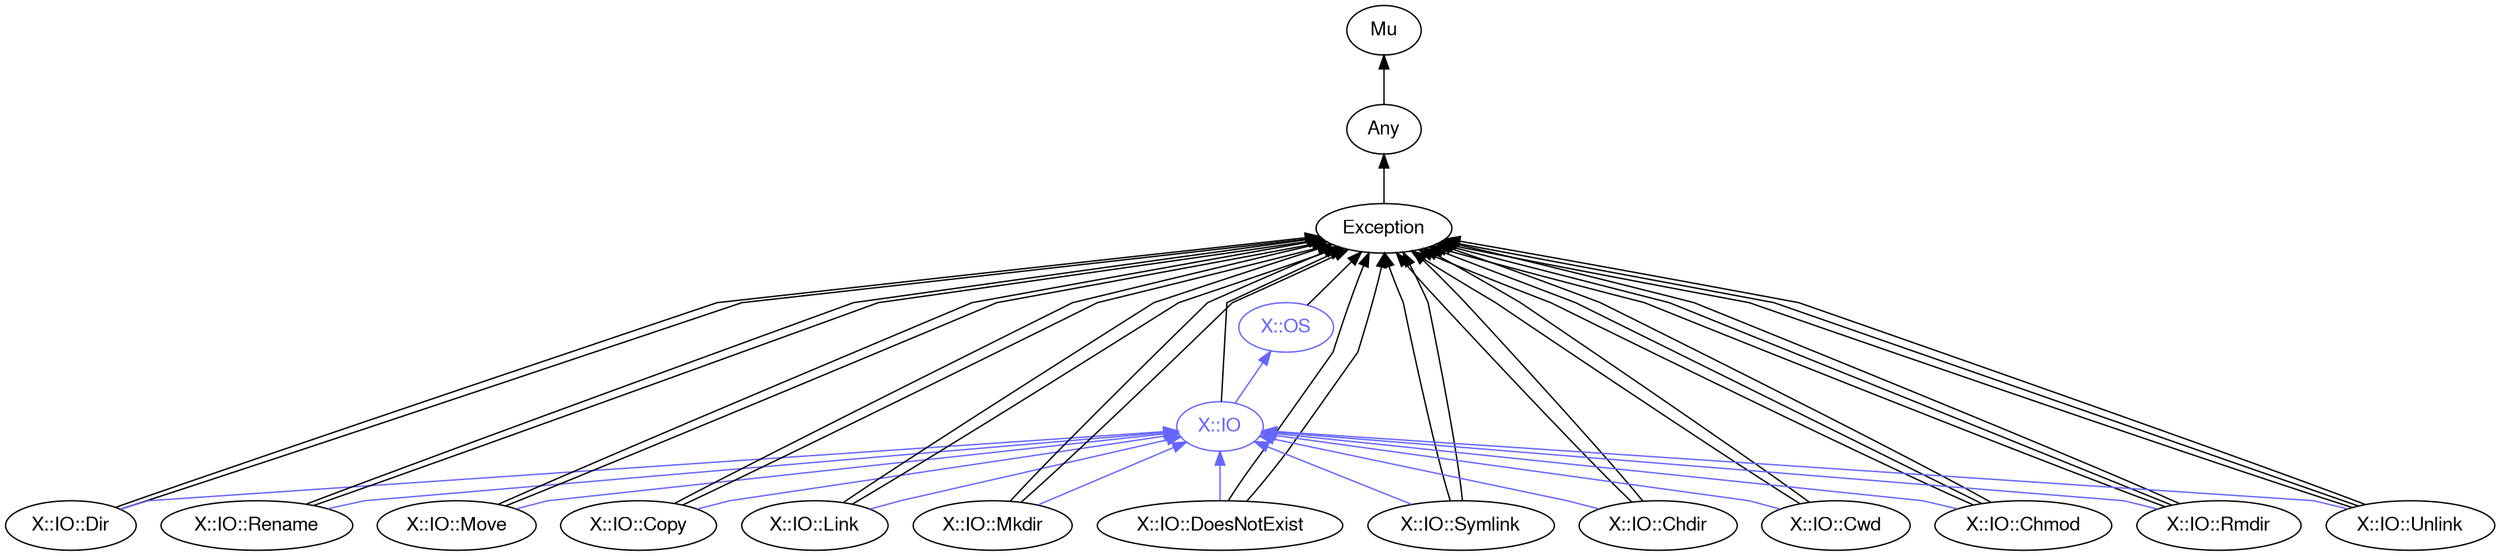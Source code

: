 digraph "perl6-type-graph" {
    rankdir=BT;
    splines=polyline;
    overlap=false; 
    // Types
    "X::OS" [color="#6666FF", fontcolor="#6666FF", href="/type/X::OS", fontname="FreeSans"];
    "Mu" [color="#000000", fontcolor="#000000", href="/type/Mu", fontname="FreeSans"];
    "Any" [color="#000000", fontcolor="#000000", href="/type/Any", fontname="FreeSans"];
    "Exception" [color="#000000", fontcolor="#000000", href="/type/Exception", fontname="FreeSans"];
    "X::IO" [color="#6666FF", fontcolor="#6666FF", href="/type/X::IO", fontname="FreeSans"];
    "X::IO::Dir" [color="#000000", fontcolor="#000000", href="/type/X::IO::Dir", fontname="FreeSans"];
    "X::IO::Rename" [color="#000000", fontcolor="#000000", href="/type/X::IO::Rename", fontname="FreeSans"];
    "X::IO::Move" [color="#000000", fontcolor="#000000", href="/type/X::IO::Move", fontname="FreeSans"];
    "X::IO::Copy" [color="#000000", fontcolor="#000000", href="/type/X::IO::Copy", fontname="FreeSans"];
    "X::IO::Link" [color="#000000", fontcolor="#000000", href="/type/X::IO::Link", fontname="FreeSans"];
    "X::IO::Mkdir" [color="#000000", fontcolor="#000000", href="/type/X::IO::Mkdir", fontname="FreeSans"];
    "X::IO::DoesNotExist" [color="#000000", fontcolor="#000000", href="/type/X::IO::DoesNotExist", fontname="FreeSans"];
    "X::IO::Symlink" [color="#000000", fontcolor="#000000", href="/type/X::IO::Symlink", fontname="FreeSans"];
    "X::IO::Chdir" [color="#000000", fontcolor="#000000", href="/type/X::IO::Chdir", fontname="FreeSans"];
    "X::IO::Cwd" [color="#000000", fontcolor="#000000", href="/type/X::IO::Cwd", fontname="FreeSans"];
    "X::IO::Chmod" [color="#000000", fontcolor="#000000", href="/type/X::IO::Chmod", fontname="FreeSans"];
    "X::IO::Rmdir" [color="#000000", fontcolor="#000000", href="/type/X::IO::Rmdir", fontname="FreeSans"];
    "X::IO::Unlink" [color="#000000", fontcolor="#000000", href="/type/X::IO::Unlink", fontname="FreeSans"];

    // Superclasses
    "X::OS" -> "Exception" [color="#000000"];
    "Any" -> "Mu" [color="#000000"];
    "Exception" -> "Any" [color="#000000"];
    "X::IO" -> "Exception" [color="#000000"];
    "X::IO::Dir" -> "Exception" [color="#000000"];
    "X::IO::Dir" -> "Exception" [color="#000000"];
    "X::IO::Rename" -> "Exception" [color="#000000"];
    "X::IO::Rename" -> "Exception" [color="#000000"];
    "X::IO::Move" -> "Exception" [color="#000000"];
    "X::IO::Move" -> "Exception" [color="#000000"];
    "X::IO::Copy" -> "Exception" [color="#000000"];
    "X::IO::Copy" -> "Exception" [color="#000000"];
    "X::IO::Link" -> "Exception" [color="#000000"];
    "X::IO::Link" -> "Exception" [color="#000000"];
    "X::IO::Mkdir" -> "Exception" [color="#000000"];
    "X::IO::Mkdir" -> "Exception" [color="#000000"];
    "X::IO::DoesNotExist" -> "Exception" [color="#000000"];
    "X::IO::DoesNotExist" -> "Exception" [color="#000000"];
    "X::IO::Symlink" -> "Exception" [color="#000000"];
    "X::IO::Symlink" -> "Exception" [color="#000000"];
    "X::IO::Chdir" -> "Exception" [color="#000000"];
    "X::IO::Chdir" -> "Exception" [color="#000000"];
    "X::IO::Cwd" -> "Exception" [color="#000000"];
    "X::IO::Cwd" -> "Exception" [color="#000000"];
    "X::IO::Chmod" -> "Exception" [color="#000000"];
    "X::IO::Chmod" -> "Exception" [color="#000000"];
    "X::IO::Chmod" -> "Exception" [color="#000000"];
    "X::IO::Rmdir" -> "Exception" [color="#000000"];
    "X::IO::Rmdir" -> "Exception" [color="#000000"];
    "X::IO::Rmdir" -> "Exception" [color="#000000"];
    "X::IO::Unlink" -> "Exception" [color="#000000"];
    "X::IO::Unlink" -> "Exception" [color="#000000"];
    "X::IO::Unlink" -> "Exception" [color="#000000"];

    // Roles
    "X::IO" -> "X::OS" [color="#6666FF"];
    "X::IO::Dir" -> "X::IO" [color="#6666FF"];
    "X::IO::Rename" -> "X::IO" [color="#6666FF"];
    "X::IO::Move" -> "X::IO" [color="#6666FF"];
    "X::IO::Copy" -> "X::IO" [color="#6666FF"];
    "X::IO::Link" -> "X::IO" [color="#6666FF"];
    "X::IO::Mkdir" -> "X::IO" [color="#6666FF"];
    "X::IO::DoesNotExist" -> "X::IO" [color="#6666FF"];
    "X::IO::Symlink" -> "X::IO" [color="#6666FF"];
    "X::IO::Chdir" -> "X::IO" [color="#6666FF"];
    "X::IO::Cwd" -> "X::IO" [color="#6666FF"];
    "X::IO::Chmod" -> "X::IO" [color="#6666FF"];
    "X::IO::Rmdir" -> "X::IO" [color="#6666FF"];
    "X::IO::Unlink" -> "X::IO" [color="#6666FF"];
}
